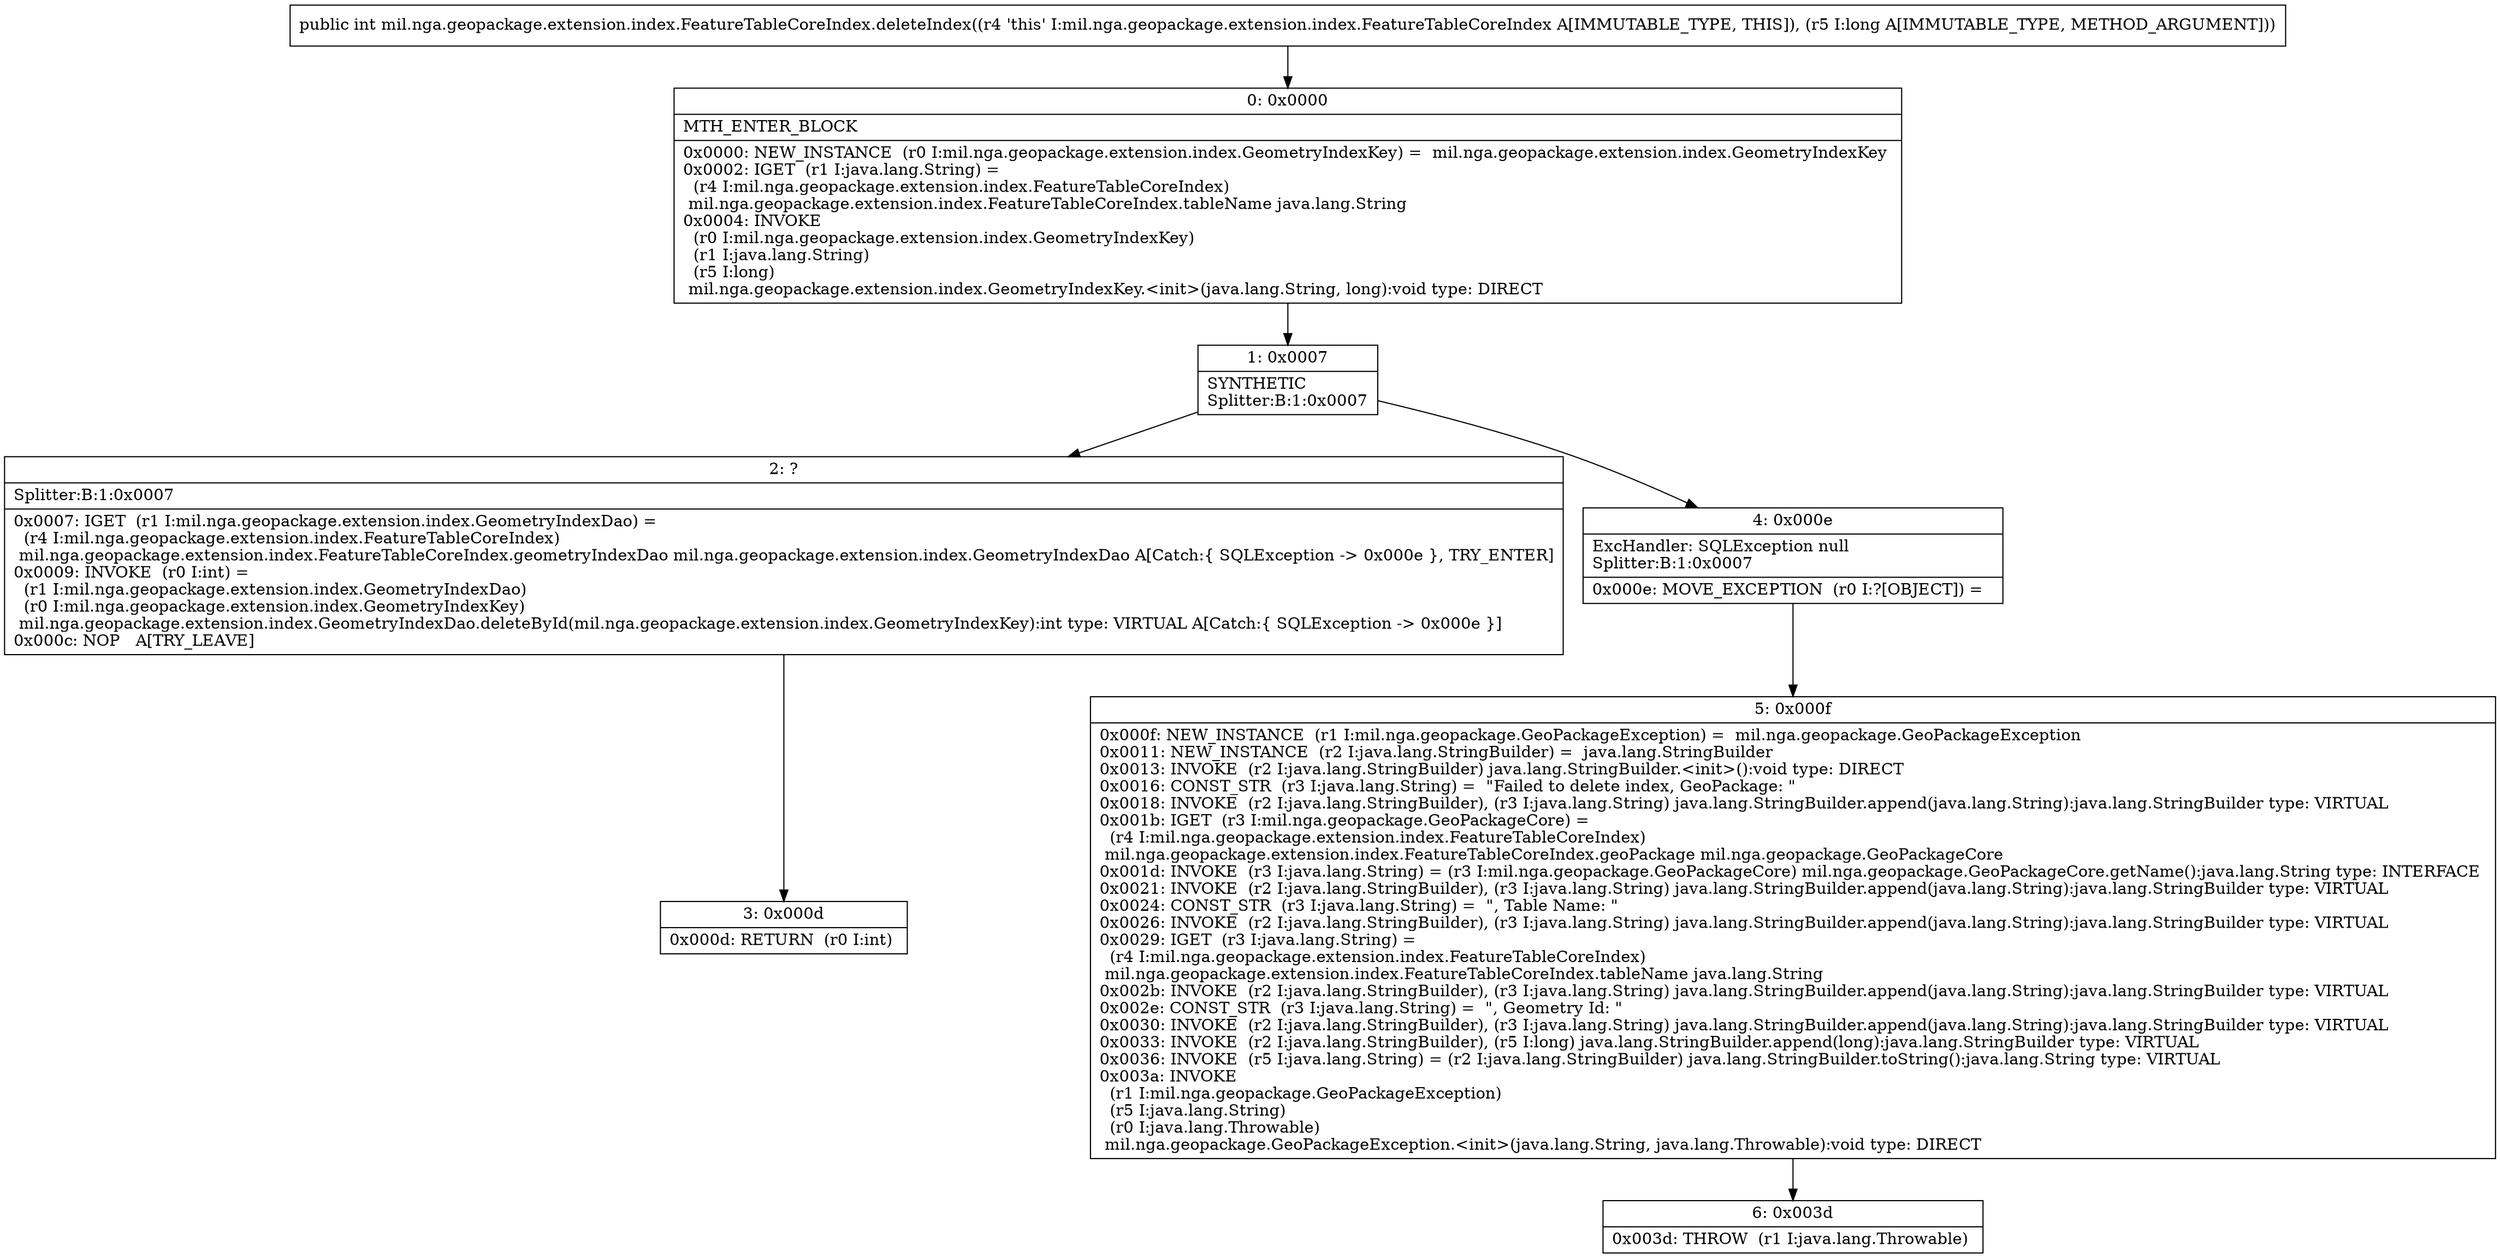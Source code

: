 digraph "CFG formil.nga.geopackage.extension.index.FeatureTableCoreIndex.deleteIndex(J)I" {
Node_0 [shape=record,label="{0\:\ 0x0000|MTH_ENTER_BLOCK\l|0x0000: NEW_INSTANCE  (r0 I:mil.nga.geopackage.extension.index.GeometryIndexKey) =  mil.nga.geopackage.extension.index.GeometryIndexKey \l0x0002: IGET  (r1 I:java.lang.String) = \l  (r4 I:mil.nga.geopackage.extension.index.FeatureTableCoreIndex)\l mil.nga.geopackage.extension.index.FeatureTableCoreIndex.tableName java.lang.String \l0x0004: INVOKE  \l  (r0 I:mil.nga.geopackage.extension.index.GeometryIndexKey)\l  (r1 I:java.lang.String)\l  (r5 I:long)\l mil.nga.geopackage.extension.index.GeometryIndexKey.\<init\>(java.lang.String, long):void type: DIRECT \l}"];
Node_1 [shape=record,label="{1\:\ 0x0007|SYNTHETIC\lSplitter:B:1:0x0007\l}"];
Node_2 [shape=record,label="{2\:\ ?|Splitter:B:1:0x0007\l|0x0007: IGET  (r1 I:mil.nga.geopackage.extension.index.GeometryIndexDao) = \l  (r4 I:mil.nga.geopackage.extension.index.FeatureTableCoreIndex)\l mil.nga.geopackage.extension.index.FeatureTableCoreIndex.geometryIndexDao mil.nga.geopackage.extension.index.GeometryIndexDao A[Catch:\{ SQLException \-\> 0x000e \}, TRY_ENTER]\l0x0009: INVOKE  (r0 I:int) = \l  (r1 I:mil.nga.geopackage.extension.index.GeometryIndexDao)\l  (r0 I:mil.nga.geopackage.extension.index.GeometryIndexKey)\l mil.nga.geopackage.extension.index.GeometryIndexDao.deleteById(mil.nga.geopackage.extension.index.GeometryIndexKey):int type: VIRTUAL A[Catch:\{ SQLException \-\> 0x000e \}]\l0x000c: NOP   A[TRY_LEAVE]\l}"];
Node_3 [shape=record,label="{3\:\ 0x000d|0x000d: RETURN  (r0 I:int) \l}"];
Node_4 [shape=record,label="{4\:\ 0x000e|ExcHandler: SQLException null\lSplitter:B:1:0x0007\l|0x000e: MOVE_EXCEPTION  (r0 I:?[OBJECT]) =  \l}"];
Node_5 [shape=record,label="{5\:\ 0x000f|0x000f: NEW_INSTANCE  (r1 I:mil.nga.geopackage.GeoPackageException) =  mil.nga.geopackage.GeoPackageException \l0x0011: NEW_INSTANCE  (r2 I:java.lang.StringBuilder) =  java.lang.StringBuilder \l0x0013: INVOKE  (r2 I:java.lang.StringBuilder) java.lang.StringBuilder.\<init\>():void type: DIRECT \l0x0016: CONST_STR  (r3 I:java.lang.String) =  \"Failed to delete index, GeoPackage: \" \l0x0018: INVOKE  (r2 I:java.lang.StringBuilder), (r3 I:java.lang.String) java.lang.StringBuilder.append(java.lang.String):java.lang.StringBuilder type: VIRTUAL \l0x001b: IGET  (r3 I:mil.nga.geopackage.GeoPackageCore) = \l  (r4 I:mil.nga.geopackage.extension.index.FeatureTableCoreIndex)\l mil.nga.geopackage.extension.index.FeatureTableCoreIndex.geoPackage mil.nga.geopackage.GeoPackageCore \l0x001d: INVOKE  (r3 I:java.lang.String) = (r3 I:mil.nga.geopackage.GeoPackageCore) mil.nga.geopackage.GeoPackageCore.getName():java.lang.String type: INTERFACE \l0x0021: INVOKE  (r2 I:java.lang.StringBuilder), (r3 I:java.lang.String) java.lang.StringBuilder.append(java.lang.String):java.lang.StringBuilder type: VIRTUAL \l0x0024: CONST_STR  (r3 I:java.lang.String) =  \", Table Name: \" \l0x0026: INVOKE  (r2 I:java.lang.StringBuilder), (r3 I:java.lang.String) java.lang.StringBuilder.append(java.lang.String):java.lang.StringBuilder type: VIRTUAL \l0x0029: IGET  (r3 I:java.lang.String) = \l  (r4 I:mil.nga.geopackage.extension.index.FeatureTableCoreIndex)\l mil.nga.geopackage.extension.index.FeatureTableCoreIndex.tableName java.lang.String \l0x002b: INVOKE  (r2 I:java.lang.StringBuilder), (r3 I:java.lang.String) java.lang.StringBuilder.append(java.lang.String):java.lang.StringBuilder type: VIRTUAL \l0x002e: CONST_STR  (r3 I:java.lang.String) =  \", Geometry Id: \" \l0x0030: INVOKE  (r2 I:java.lang.StringBuilder), (r3 I:java.lang.String) java.lang.StringBuilder.append(java.lang.String):java.lang.StringBuilder type: VIRTUAL \l0x0033: INVOKE  (r2 I:java.lang.StringBuilder), (r5 I:long) java.lang.StringBuilder.append(long):java.lang.StringBuilder type: VIRTUAL \l0x0036: INVOKE  (r5 I:java.lang.String) = (r2 I:java.lang.StringBuilder) java.lang.StringBuilder.toString():java.lang.String type: VIRTUAL \l0x003a: INVOKE  \l  (r1 I:mil.nga.geopackage.GeoPackageException)\l  (r5 I:java.lang.String)\l  (r0 I:java.lang.Throwable)\l mil.nga.geopackage.GeoPackageException.\<init\>(java.lang.String, java.lang.Throwable):void type: DIRECT \l}"];
Node_6 [shape=record,label="{6\:\ 0x003d|0x003d: THROW  (r1 I:java.lang.Throwable) \l}"];
MethodNode[shape=record,label="{public int mil.nga.geopackage.extension.index.FeatureTableCoreIndex.deleteIndex((r4 'this' I:mil.nga.geopackage.extension.index.FeatureTableCoreIndex A[IMMUTABLE_TYPE, THIS]), (r5 I:long A[IMMUTABLE_TYPE, METHOD_ARGUMENT])) }"];
MethodNode -> Node_0;
Node_0 -> Node_1;
Node_1 -> Node_2;
Node_1 -> Node_4;
Node_2 -> Node_3;
Node_4 -> Node_5;
Node_5 -> Node_6;
}

